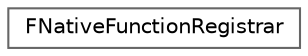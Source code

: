 digraph "Graphical Class Hierarchy"
{
 // INTERACTIVE_SVG=YES
 // LATEX_PDF_SIZE
  bgcolor="transparent";
  edge [fontname=Helvetica,fontsize=10,labelfontname=Helvetica,labelfontsize=10];
  node [fontname=Helvetica,fontsize=10,shape=box,height=0.2,width=0.4];
  rankdir="LR";
  Node0 [id="Node000000",label="FNativeFunctionRegistrar",height=0.2,width=0.4,color="grey40", fillcolor="white", style="filled",URL="$d8/d0a/structFNativeFunctionRegistrar.html",tooltip="A struct that maps a string name to a native function."];
}
